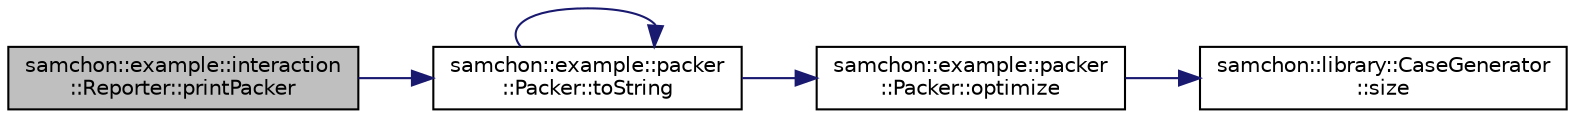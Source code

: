 digraph "samchon::example::interaction::Reporter::printPacker"
{
  edge [fontname="Helvetica",fontsize="10",labelfontname="Helvetica",labelfontsize="10"];
  node [fontname="Helvetica",fontsize="10",shape=record];
  rankdir="LR";
  Node1 [label="samchon::example::interaction\l::Reporter::printPacker",height=0.2,width=0.4,color="black", fillcolor="grey75", style="filled", fontcolor="black"];
  Node1 -> Node2 [color="midnightblue",fontsize="10",style="solid",fontname="Helvetica"];
  Node2 [label="samchon::example::packer\l::Packer::toString",height=0.2,width=0.4,color="black", fillcolor="white", style="filled",URL="$da/da0/classsamchon_1_1example_1_1packer_1_1Packer.html#a02a69a94ba1c4390beed83d0e929d6d2",tooltip="Return a string represents an packaging method. "];
  Node2 -> Node3 [color="midnightblue",fontsize="10",style="solid",fontname="Helvetica"];
  Node3 [label="samchon::example::packer\l::Packer::optimize",height=0.2,width=0.4,color="black", fillcolor="white", style="filled",URL="$da/da0/classsamchon_1_1example_1_1packer_1_1Packer.html#a988ba9e34d32f832c39fbd5870d28b16",tooltip="Find the best packaging method. "];
  Node3 -> Node4 [color="midnightblue",fontsize="10",style="solid",fontname="Helvetica"];
  Node4 [label="samchon::library::CaseGenerator\l::size",height=0.2,width=0.4,color="black", fillcolor="white", style="filled",URL="$de/ddf/classsamchon_1_1library_1_1CaseGenerator.html#a593b153313f1b66d9eadbd114ac7b9cb",tooltip="Get size of all cases. "];
  Node2 -> Node2 [color="midnightblue",fontsize="10",style="solid",fontname="Helvetica"];
}
